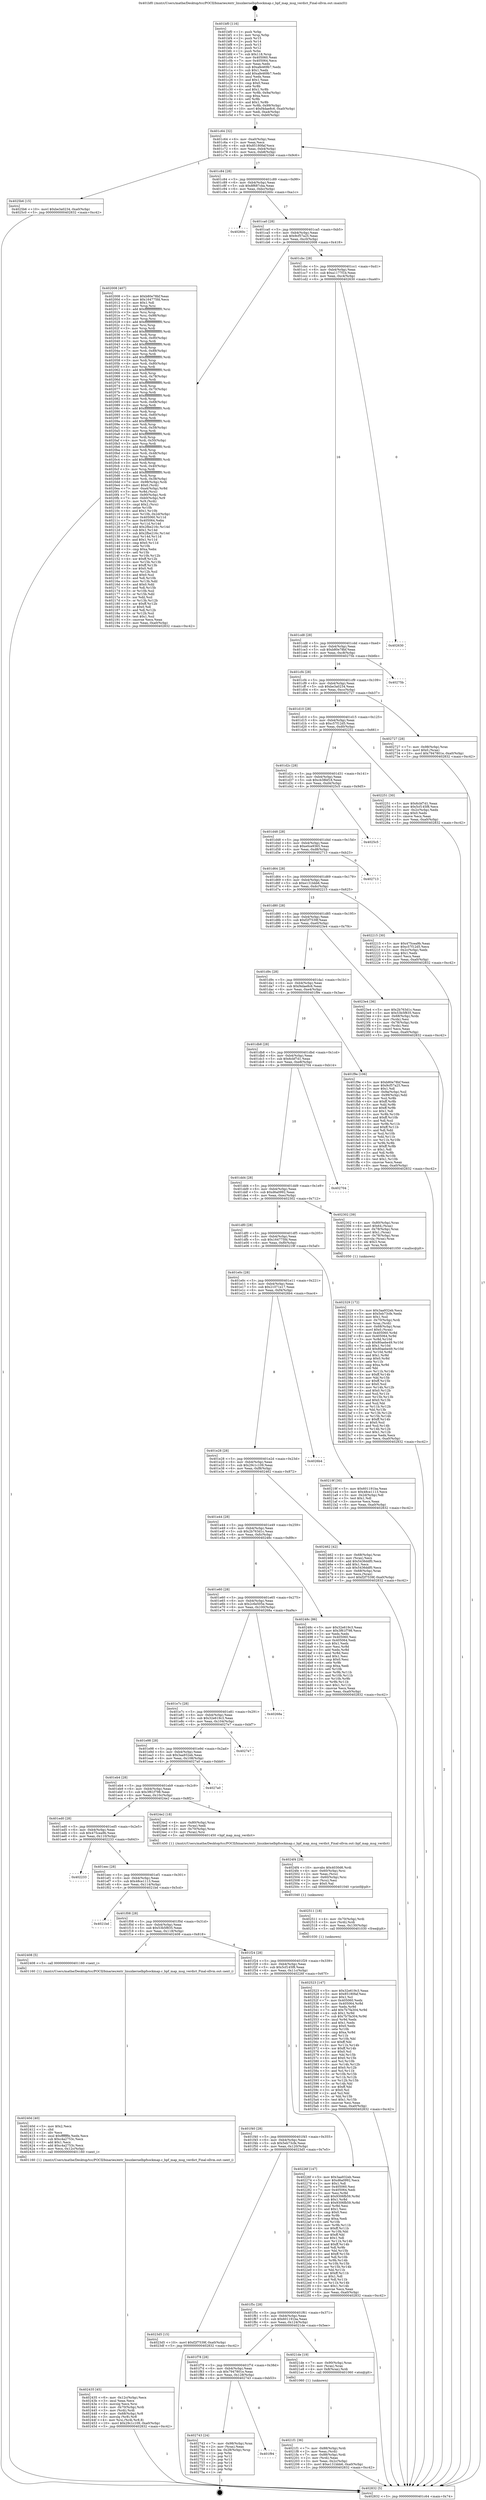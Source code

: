 digraph "0x401bf0" {
  label = "0x401bf0 (/mnt/c/Users/mathe/Desktop/tcc/POCII/binaries/extr_linuxkernelbpfsockmap.c_bpf_map_msg_verdict_Final-ollvm.out::main(0))"
  labelloc = "t"
  node[shape=record]

  Entry [label="",width=0.3,height=0.3,shape=circle,fillcolor=black,style=filled]
  "0x401c64" [label="{
     0x401c64 [32]\l
     | [instrs]\l
     &nbsp;&nbsp;0x401c64 \<+6\>: mov -0xa0(%rbp),%eax\l
     &nbsp;&nbsp;0x401c6a \<+2\>: mov %eax,%ecx\l
     &nbsp;&nbsp;0x401c6c \<+6\>: sub $0x85180faf,%ecx\l
     &nbsp;&nbsp;0x401c72 \<+6\>: mov %eax,-0xb4(%rbp)\l
     &nbsp;&nbsp;0x401c78 \<+6\>: mov %ecx,-0xb8(%rbp)\l
     &nbsp;&nbsp;0x401c7e \<+6\>: je 00000000004025b6 \<main+0x9c6\>\l
  }"]
  "0x4025b6" [label="{
     0x4025b6 [15]\l
     | [instrs]\l
     &nbsp;&nbsp;0x4025b6 \<+10\>: movl $0xbe3a0234,-0xa0(%rbp)\l
     &nbsp;&nbsp;0x4025c0 \<+5\>: jmp 0000000000402832 \<main+0xc42\>\l
  }"]
  "0x401c84" [label="{
     0x401c84 [28]\l
     | [instrs]\l
     &nbsp;&nbsp;0x401c84 \<+5\>: jmp 0000000000401c89 \<main+0x99\>\l
     &nbsp;&nbsp;0x401c89 \<+6\>: mov -0xb4(%rbp),%eax\l
     &nbsp;&nbsp;0x401c8f \<+5\>: sub $0x8f687cba,%eax\l
     &nbsp;&nbsp;0x401c94 \<+6\>: mov %eax,-0xbc(%rbp)\l
     &nbsp;&nbsp;0x401c9a \<+6\>: je 000000000040260c \<main+0xa1c\>\l
  }"]
  Exit [label="",width=0.3,height=0.3,shape=circle,fillcolor=black,style=filled,peripheries=2]
  "0x40260c" [label="{
     0x40260c\l
  }", style=dashed]
  "0x401ca0" [label="{
     0x401ca0 [28]\l
     | [instrs]\l
     &nbsp;&nbsp;0x401ca0 \<+5\>: jmp 0000000000401ca5 \<main+0xb5\>\l
     &nbsp;&nbsp;0x401ca5 \<+6\>: mov -0xb4(%rbp),%eax\l
     &nbsp;&nbsp;0x401cab \<+5\>: sub $0x9cf57a25,%eax\l
     &nbsp;&nbsp;0x401cb0 \<+6\>: mov %eax,-0xc0(%rbp)\l
     &nbsp;&nbsp;0x401cb6 \<+6\>: je 0000000000402008 \<main+0x418\>\l
  }"]
  "0x401f94" [label="{
     0x401f94\l
  }", style=dashed]
  "0x402008" [label="{
     0x402008 [407]\l
     | [instrs]\l
     &nbsp;&nbsp;0x402008 \<+5\>: mov $0xb80e78bf,%eax\l
     &nbsp;&nbsp;0x40200d \<+5\>: mov $0x164775fd,%ecx\l
     &nbsp;&nbsp;0x402012 \<+2\>: mov $0x1,%dl\l
     &nbsp;&nbsp;0x402014 \<+3\>: mov %rsp,%rsi\l
     &nbsp;&nbsp;0x402017 \<+4\>: add $0xfffffffffffffff0,%rsi\l
     &nbsp;&nbsp;0x40201b \<+3\>: mov %rsi,%rsp\l
     &nbsp;&nbsp;0x40201e \<+7\>: mov %rsi,-0x98(%rbp)\l
     &nbsp;&nbsp;0x402025 \<+3\>: mov %rsp,%rsi\l
     &nbsp;&nbsp;0x402028 \<+4\>: add $0xfffffffffffffff0,%rsi\l
     &nbsp;&nbsp;0x40202c \<+3\>: mov %rsi,%rsp\l
     &nbsp;&nbsp;0x40202f \<+3\>: mov %rsp,%rdi\l
     &nbsp;&nbsp;0x402032 \<+4\>: add $0xfffffffffffffff0,%rdi\l
     &nbsp;&nbsp;0x402036 \<+3\>: mov %rdi,%rsp\l
     &nbsp;&nbsp;0x402039 \<+7\>: mov %rdi,-0x90(%rbp)\l
     &nbsp;&nbsp;0x402040 \<+3\>: mov %rsp,%rdi\l
     &nbsp;&nbsp;0x402043 \<+4\>: add $0xfffffffffffffff0,%rdi\l
     &nbsp;&nbsp;0x402047 \<+3\>: mov %rdi,%rsp\l
     &nbsp;&nbsp;0x40204a \<+7\>: mov %rdi,-0x88(%rbp)\l
     &nbsp;&nbsp;0x402051 \<+3\>: mov %rsp,%rdi\l
     &nbsp;&nbsp;0x402054 \<+4\>: add $0xfffffffffffffff0,%rdi\l
     &nbsp;&nbsp;0x402058 \<+3\>: mov %rdi,%rsp\l
     &nbsp;&nbsp;0x40205b \<+4\>: mov %rdi,-0x80(%rbp)\l
     &nbsp;&nbsp;0x40205f \<+3\>: mov %rsp,%rdi\l
     &nbsp;&nbsp;0x402062 \<+4\>: add $0xfffffffffffffff0,%rdi\l
     &nbsp;&nbsp;0x402066 \<+3\>: mov %rdi,%rsp\l
     &nbsp;&nbsp;0x402069 \<+4\>: mov %rdi,-0x78(%rbp)\l
     &nbsp;&nbsp;0x40206d \<+3\>: mov %rsp,%rdi\l
     &nbsp;&nbsp;0x402070 \<+4\>: add $0xfffffffffffffff0,%rdi\l
     &nbsp;&nbsp;0x402074 \<+3\>: mov %rdi,%rsp\l
     &nbsp;&nbsp;0x402077 \<+4\>: mov %rdi,-0x70(%rbp)\l
     &nbsp;&nbsp;0x40207b \<+3\>: mov %rsp,%rdi\l
     &nbsp;&nbsp;0x40207e \<+4\>: add $0xfffffffffffffff0,%rdi\l
     &nbsp;&nbsp;0x402082 \<+3\>: mov %rdi,%rsp\l
     &nbsp;&nbsp;0x402085 \<+4\>: mov %rdi,-0x68(%rbp)\l
     &nbsp;&nbsp;0x402089 \<+3\>: mov %rsp,%rdi\l
     &nbsp;&nbsp;0x40208c \<+4\>: add $0xfffffffffffffff0,%rdi\l
     &nbsp;&nbsp;0x402090 \<+3\>: mov %rdi,%rsp\l
     &nbsp;&nbsp;0x402093 \<+4\>: mov %rdi,-0x60(%rbp)\l
     &nbsp;&nbsp;0x402097 \<+3\>: mov %rsp,%rdi\l
     &nbsp;&nbsp;0x40209a \<+4\>: add $0xfffffffffffffff0,%rdi\l
     &nbsp;&nbsp;0x40209e \<+3\>: mov %rdi,%rsp\l
     &nbsp;&nbsp;0x4020a1 \<+4\>: mov %rdi,-0x58(%rbp)\l
     &nbsp;&nbsp;0x4020a5 \<+3\>: mov %rsp,%rdi\l
     &nbsp;&nbsp;0x4020a8 \<+4\>: add $0xfffffffffffffff0,%rdi\l
     &nbsp;&nbsp;0x4020ac \<+3\>: mov %rdi,%rsp\l
     &nbsp;&nbsp;0x4020af \<+4\>: mov %rdi,-0x50(%rbp)\l
     &nbsp;&nbsp;0x4020b3 \<+3\>: mov %rsp,%rdi\l
     &nbsp;&nbsp;0x4020b6 \<+4\>: add $0xfffffffffffffff0,%rdi\l
     &nbsp;&nbsp;0x4020ba \<+3\>: mov %rdi,%rsp\l
     &nbsp;&nbsp;0x4020bd \<+4\>: mov %rdi,-0x48(%rbp)\l
     &nbsp;&nbsp;0x4020c1 \<+3\>: mov %rsp,%rdi\l
     &nbsp;&nbsp;0x4020c4 \<+4\>: add $0xfffffffffffffff0,%rdi\l
     &nbsp;&nbsp;0x4020c8 \<+3\>: mov %rdi,%rsp\l
     &nbsp;&nbsp;0x4020cb \<+4\>: mov %rdi,-0x40(%rbp)\l
     &nbsp;&nbsp;0x4020cf \<+3\>: mov %rsp,%rdi\l
     &nbsp;&nbsp;0x4020d2 \<+4\>: add $0xfffffffffffffff0,%rdi\l
     &nbsp;&nbsp;0x4020d6 \<+3\>: mov %rdi,%rsp\l
     &nbsp;&nbsp;0x4020d9 \<+4\>: mov %rdi,-0x38(%rbp)\l
     &nbsp;&nbsp;0x4020dd \<+7\>: mov -0x98(%rbp),%rdi\l
     &nbsp;&nbsp;0x4020e4 \<+6\>: movl $0x0,(%rdi)\l
     &nbsp;&nbsp;0x4020ea \<+7\>: mov -0xa4(%rbp),%r8d\l
     &nbsp;&nbsp;0x4020f1 \<+3\>: mov %r8d,(%rsi)\l
     &nbsp;&nbsp;0x4020f4 \<+7\>: mov -0x90(%rbp),%rdi\l
     &nbsp;&nbsp;0x4020fb \<+7\>: mov -0xb0(%rbp),%r9\l
     &nbsp;&nbsp;0x402102 \<+3\>: mov %r9,(%rdi)\l
     &nbsp;&nbsp;0x402105 \<+3\>: cmpl $0x2,(%rsi)\l
     &nbsp;&nbsp;0x402108 \<+4\>: setne %r10b\l
     &nbsp;&nbsp;0x40210c \<+4\>: and $0x1,%r10b\l
     &nbsp;&nbsp;0x402110 \<+4\>: mov %r10b,-0x2d(%rbp)\l
     &nbsp;&nbsp;0x402114 \<+8\>: mov 0x405060,%r11d\l
     &nbsp;&nbsp;0x40211c \<+7\>: mov 0x405064,%ebx\l
     &nbsp;&nbsp;0x402123 \<+3\>: mov %r11d,%r14d\l
     &nbsp;&nbsp;0x402126 \<+7\>: add $0x2fbe216c,%r14d\l
     &nbsp;&nbsp;0x40212d \<+4\>: sub $0x1,%r14d\l
     &nbsp;&nbsp;0x402131 \<+7\>: sub $0x2fbe216c,%r14d\l
     &nbsp;&nbsp;0x402138 \<+4\>: imul %r14d,%r11d\l
     &nbsp;&nbsp;0x40213c \<+4\>: and $0x1,%r11d\l
     &nbsp;&nbsp;0x402140 \<+4\>: cmp $0x0,%r11d\l
     &nbsp;&nbsp;0x402144 \<+4\>: sete %r10b\l
     &nbsp;&nbsp;0x402148 \<+3\>: cmp $0xa,%ebx\l
     &nbsp;&nbsp;0x40214b \<+4\>: setl %r15b\l
     &nbsp;&nbsp;0x40214f \<+3\>: mov %r10b,%r12b\l
     &nbsp;&nbsp;0x402152 \<+4\>: xor $0xff,%r12b\l
     &nbsp;&nbsp;0x402156 \<+3\>: mov %r15b,%r13b\l
     &nbsp;&nbsp;0x402159 \<+4\>: xor $0xff,%r13b\l
     &nbsp;&nbsp;0x40215d \<+3\>: xor $0x0,%dl\l
     &nbsp;&nbsp;0x402160 \<+3\>: mov %r12b,%sil\l
     &nbsp;&nbsp;0x402163 \<+4\>: and $0x0,%sil\l
     &nbsp;&nbsp;0x402167 \<+3\>: and %dl,%r10b\l
     &nbsp;&nbsp;0x40216a \<+3\>: mov %r13b,%dil\l
     &nbsp;&nbsp;0x40216d \<+4\>: and $0x0,%dil\l
     &nbsp;&nbsp;0x402171 \<+3\>: and %dl,%r15b\l
     &nbsp;&nbsp;0x402174 \<+3\>: or %r10b,%sil\l
     &nbsp;&nbsp;0x402177 \<+3\>: or %r15b,%dil\l
     &nbsp;&nbsp;0x40217a \<+3\>: xor %dil,%sil\l
     &nbsp;&nbsp;0x40217d \<+3\>: or %r13b,%r12b\l
     &nbsp;&nbsp;0x402180 \<+4\>: xor $0xff,%r12b\l
     &nbsp;&nbsp;0x402184 \<+3\>: or $0x0,%dl\l
     &nbsp;&nbsp;0x402187 \<+3\>: and %dl,%r12b\l
     &nbsp;&nbsp;0x40218a \<+3\>: or %r12b,%sil\l
     &nbsp;&nbsp;0x40218d \<+4\>: test $0x1,%sil\l
     &nbsp;&nbsp;0x402191 \<+3\>: cmovne %ecx,%eax\l
     &nbsp;&nbsp;0x402194 \<+6\>: mov %eax,-0xa0(%rbp)\l
     &nbsp;&nbsp;0x40219a \<+5\>: jmp 0000000000402832 \<main+0xc42\>\l
  }"]
  "0x401cbc" [label="{
     0x401cbc [28]\l
     | [instrs]\l
     &nbsp;&nbsp;0x401cbc \<+5\>: jmp 0000000000401cc1 \<main+0xd1\>\l
     &nbsp;&nbsp;0x401cc1 \<+6\>: mov -0xb4(%rbp),%eax\l
     &nbsp;&nbsp;0x401cc7 \<+5\>: sub $0xa1177f1b,%eax\l
     &nbsp;&nbsp;0x401ccc \<+6\>: mov %eax,-0xc4(%rbp)\l
     &nbsp;&nbsp;0x401cd2 \<+6\>: je 0000000000402630 \<main+0xa40\>\l
  }"]
  "0x402743" [label="{
     0x402743 [24]\l
     | [instrs]\l
     &nbsp;&nbsp;0x402743 \<+7\>: mov -0x98(%rbp),%rax\l
     &nbsp;&nbsp;0x40274a \<+2\>: mov (%rax),%eax\l
     &nbsp;&nbsp;0x40274c \<+4\>: lea -0x28(%rbp),%rsp\l
     &nbsp;&nbsp;0x402750 \<+1\>: pop %rbx\l
     &nbsp;&nbsp;0x402751 \<+2\>: pop %r12\l
     &nbsp;&nbsp;0x402753 \<+2\>: pop %r13\l
     &nbsp;&nbsp;0x402755 \<+2\>: pop %r14\l
     &nbsp;&nbsp;0x402757 \<+2\>: pop %r15\l
     &nbsp;&nbsp;0x402759 \<+1\>: pop %rbp\l
     &nbsp;&nbsp;0x40275a \<+1\>: ret\l
  }"]
  "0x402630" [label="{
     0x402630\l
  }", style=dashed]
  "0x401cd8" [label="{
     0x401cd8 [28]\l
     | [instrs]\l
     &nbsp;&nbsp;0x401cd8 \<+5\>: jmp 0000000000401cdd \<main+0xed\>\l
     &nbsp;&nbsp;0x401cdd \<+6\>: mov -0xb4(%rbp),%eax\l
     &nbsp;&nbsp;0x401ce3 \<+5\>: sub $0xb80e78bf,%eax\l
     &nbsp;&nbsp;0x401ce8 \<+6\>: mov %eax,-0xc8(%rbp)\l
     &nbsp;&nbsp;0x401cee \<+6\>: je 000000000040275b \<main+0xb6b\>\l
  }"]
  "0x402523" [label="{
     0x402523 [147]\l
     | [instrs]\l
     &nbsp;&nbsp;0x402523 \<+5\>: mov $0x32e619c3,%eax\l
     &nbsp;&nbsp;0x402528 \<+5\>: mov $0x85180faf,%esi\l
     &nbsp;&nbsp;0x40252d \<+2\>: mov $0x1,%cl\l
     &nbsp;&nbsp;0x40252f \<+7\>: mov 0x405060,%edx\l
     &nbsp;&nbsp;0x402536 \<+8\>: mov 0x405064,%r8d\l
     &nbsp;&nbsp;0x40253e \<+3\>: mov %edx,%r9d\l
     &nbsp;&nbsp;0x402541 \<+7\>: add $0x7b7fa304,%r9d\l
     &nbsp;&nbsp;0x402548 \<+4\>: sub $0x1,%r9d\l
     &nbsp;&nbsp;0x40254c \<+7\>: sub $0x7b7fa304,%r9d\l
     &nbsp;&nbsp;0x402553 \<+4\>: imul %r9d,%edx\l
     &nbsp;&nbsp;0x402557 \<+3\>: and $0x1,%edx\l
     &nbsp;&nbsp;0x40255a \<+3\>: cmp $0x0,%edx\l
     &nbsp;&nbsp;0x40255d \<+4\>: sete %r10b\l
     &nbsp;&nbsp;0x402561 \<+4\>: cmp $0xa,%r8d\l
     &nbsp;&nbsp;0x402565 \<+4\>: setl %r11b\l
     &nbsp;&nbsp;0x402569 \<+3\>: mov %r10b,%bl\l
     &nbsp;&nbsp;0x40256c \<+3\>: xor $0xff,%bl\l
     &nbsp;&nbsp;0x40256f \<+3\>: mov %r11b,%r14b\l
     &nbsp;&nbsp;0x402572 \<+4\>: xor $0xff,%r14b\l
     &nbsp;&nbsp;0x402576 \<+3\>: xor $0x0,%cl\l
     &nbsp;&nbsp;0x402579 \<+3\>: mov %bl,%r15b\l
     &nbsp;&nbsp;0x40257c \<+4\>: and $0x0,%r15b\l
     &nbsp;&nbsp;0x402580 \<+3\>: and %cl,%r10b\l
     &nbsp;&nbsp;0x402583 \<+3\>: mov %r14b,%r12b\l
     &nbsp;&nbsp;0x402586 \<+4\>: and $0x0,%r12b\l
     &nbsp;&nbsp;0x40258a \<+3\>: and %cl,%r11b\l
     &nbsp;&nbsp;0x40258d \<+3\>: or %r10b,%r15b\l
     &nbsp;&nbsp;0x402590 \<+3\>: or %r11b,%r12b\l
     &nbsp;&nbsp;0x402593 \<+3\>: xor %r12b,%r15b\l
     &nbsp;&nbsp;0x402596 \<+3\>: or %r14b,%bl\l
     &nbsp;&nbsp;0x402599 \<+3\>: xor $0xff,%bl\l
     &nbsp;&nbsp;0x40259c \<+3\>: or $0x0,%cl\l
     &nbsp;&nbsp;0x40259f \<+2\>: and %cl,%bl\l
     &nbsp;&nbsp;0x4025a1 \<+3\>: or %bl,%r15b\l
     &nbsp;&nbsp;0x4025a4 \<+4\>: test $0x1,%r15b\l
     &nbsp;&nbsp;0x4025a8 \<+3\>: cmovne %esi,%eax\l
     &nbsp;&nbsp;0x4025ab \<+6\>: mov %eax,-0xa0(%rbp)\l
     &nbsp;&nbsp;0x4025b1 \<+5\>: jmp 0000000000402832 \<main+0xc42\>\l
  }"]
  "0x40275b" [label="{
     0x40275b\l
  }", style=dashed]
  "0x401cf4" [label="{
     0x401cf4 [28]\l
     | [instrs]\l
     &nbsp;&nbsp;0x401cf4 \<+5\>: jmp 0000000000401cf9 \<main+0x109\>\l
     &nbsp;&nbsp;0x401cf9 \<+6\>: mov -0xb4(%rbp),%eax\l
     &nbsp;&nbsp;0x401cff \<+5\>: sub $0xbe3a0234,%eax\l
     &nbsp;&nbsp;0x401d04 \<+6\>: mov %eax,-0xcc(%rbp)\l
     &nbsp;&nbsp;0x401d0a \<+6\>: je 0000000000402727 \<main+0xb37\>\l
  }"]
  "0x402511" [label="{
     0x402511 [18]\l
     | [instrs]\l
     &nbsp;&nbsp;0x402511 \<+4\>: mov -0x70(%rbp),%rdi\l
     &nbsp;&nbsp;0x402515 \<+3\>: mov (%rdi),%rdi\l
     &nbsp;&nbsp;0x402518 \<+6\>: mov %eax,-0x130(%rbp)\l
     &nbsp;&nbsp;0x40251e \<+5\>: call 0000000000401030 \<free@plt\>\l
     | [calls]\l
     &nbsp;&nbsp;0x401030 \{1\} (unknown)\l
  }"]
  "0x402727" [label="{
     0x402727 [28]\l
     | [instrs]\l
     &nbsp;&nbsp;0x402727 \<+7\>: mov -0x98(%rbp),%rax\l
     &nbsp;&nbsp;0x40272e \<+6\>: movl $0x0,(%rax)\l
     &nbsp;&nbsp;0x402734 \<+10\>: movl $0x7947801e,-0xa0(%rbp)\l
     &nbsp;&nbsp;0x40273e \<+5\>: jmp 0000000000402832 \<main+0xc42\>\l
  }"]
  "0x401d10" [label="{
     0x401d10 [28]\l
     | [instrs]\l
     &nbsp;&nbsp;0x401d10 \<+5\>: jmp 0000000000401d15 \<main+0x125\>\l
     &nbsp;&nbsp;0x401d15 \<+6\>: mov -0xb4(%rbp),%eax\l
     &nbsp;&nbsp;0x401d1b \<+5\>: sub $0xc57f12d5,%eax\l
     &nbsp;&nbsp;0x401d20 \<+6\>: mov %eax,-0xd0(%rbp)\l
     &nbsp;&nbsp;0x401d26 \<+6\>: je 0000000000402251 \<main+0x661\>\l
  }"]
  "0x4024f4" [label="{
     0x4024f4 [29]\l
     | [instrs]\l
     &nbsp;&nbsp;0x4024f4 \<+10\>: movabs $0x4030d6,%rdi\l
     &nbsp;&nbsp;0x4024fe \<+4\>: mov -0x60(%rbp),%rsi\l
     &nbsp;&nbsp;0x402502 \<+2\>: mov %eax,(%rsi)\l
     &nbsp;&nbsp;0x402504 \<+4\>: mov -0x60(%rbp),%rsi\l
     &nbsp;&nbsp;0x402508 \<+2\>: mov (%rsi),%esi\l
     &nbsp;&nbsp;0x40250a \<+2\>: mov $0x0,%al\l
     &nbsp;&nbsp;0x40250c \<+5\>: call 0000000000401040 \<printf@plt\>\l
     | [calls]\l
     &nbsp;&nbsp;0x401040 \{1\} (unknown)\l
  }"]
  "0x402251" [label="{
     0x402251 [30]\l
     | [instrs]\l
     &nbsp;&nbsp;0x402251 \<+5\>: mov $0x6cbf7d1,%eax\l
     &nbsp;&nbsp;0x402256 \<+5\>: mov $0x5cf145f8,%ecx\l
     &nbsp;&nbsp;0x40225b \<+3\>: mov -0x2c(%rbp),%edx\l
     &nbsp;&nbsp;0x40225e \<+3\>: cmp $0x0,%edx\l
     &nbsp;&nbsp;0x402261 \<+3\>: cmove %ecx,%eax\l
     &nbsp;&nbsp;0x402264 \<+6\>: mov %eax,-0xa0(%rbp)\l
     &nbsp;&nbsp;0x40226a \<+5\>: jmp 0000000000402832 \<main+0xc42\>\l
  }"]
  "0x401d2c" [label="{
     0x401d2c [28]\l
     | [instrs]\l
     &nbsp;&nbsp;0x401d2c \<+5\>: jmp 0000000000401d31 \<main+0x141\>\l
     &nbsp;&nbsp;0x401d31 \<+6\>: mov -0xb4(%rbp),%eax\l
     &nbsp;&nbsp;0x401d37 \<+5\>: sub $0xcb38bf18,%eax\l
     &nbsp;&nbsp;0x401d3c \<+6\>: mov %eax,-0xd4(%rbp)\l
     &nbsp;&nbsp;0x401d42 \<+6\>: je 00000000004025c5 \<main+0x9d5\>\l
  }"]
  "0x402435" [label="{
     0x402435 [45]\l
     | [instrs]\l
     &nbsp;&nbsp;0x402435 \<+6\>: mov -0x12c(%rbp),%ecx\l
     &nbsp;&nbsp;0x40243b \<+3\>: imul %eax,%ecx\l
     &nbsp;&nbsp;0x40243e \<+3\>: movslq %ecx,%rsi\l
     &nbsp;&nbsp;0x402441 \<+4\>: mov -0x70(%rbp),%rdi\l
     &nbsp;&nbsp;0x402445 \<+3\>: mov (%rdi),%rdi\l
     &nbsp;&nbsp;0x402448 \<+4\>: mov -0x68(%rbp),%r8\l
     &nbsp;&nbsp;0x40244c \<+3\>: movslq (%r8),%r8\l
     &nbsp;&nbsp;0x40244f \<+4\>: mov %rsi,(%rdi,%r8,8)\l
     &nbsp;&nbsp;0x402453 \<+10\>: movl $0x29c1c109,-0xa0(%rbp)\l
     &nbsp;&nbsp;0x40245d \<+5\>: jmp 0000000000402832 \<main+0xc42\>\l
  }"]
  "0x4025c5" [label="{
     0x4025c5\l
  }", style=dashed]
  "0x401d48" [label="{
     0x401d48 [28]\l
     | [instrs]\l
     &nbsp;&nbsp;0x401d48 \<+5\>: jmp 0000000000401d4d \<main+0x15d\>\l
     &nbsp;&nbsp;0x401d4d \<+6\>: mov -0xb4(%rbp),%eax\l
     &nbsp;&nbsp;0x401d53 \<+5\>: sub $0xe0ce9365,%eax\l
     &nbsp;&nbsp;0x401d58 \<+6\>: mov %eax,-0xd8(%rbp)\l
     &nbsp;&nbsp;0x401d5e \<+6\>: je 0000000000402713 \<main+0xb23\>\l
  }"]
  "0x40240d" [label="{
     0x40240d [40]\l
     | [instrs]\l
     &nbsp;&nbsp;0x40240d \<+5\>: mov $0x2,%ecx\l
     &nbsp;&nbsp;0x402412 \<+1\>: cltd\l
     &nbsp;&nbsp;0x402413 \<+2\>: idiv %ecx\l
     &nbsp;&nbsp;0x402415 \<+6\>: imul $0xfffffffe,%edx,%ecx\l
     &nbsp;&nbsp;0x40241b \<+6\>: sub $0xc4a2753c,%ecx\l
     &nbsp;&nbsp;0x402421 \<+3\>: add $0x1,%ecx\l
     &nbsp;&nbsp;0x402424 \<+6\>: add $0xc4a2753c,%ecx\l
     &nbsp;&nbsp;0x40242a \<+6\>: mov %ecx,-0x12c(%rbp)\l
     &nbsp;&nbsp;0x402430 \<+5\>: call 0000000000401160 \<next_i\>\l
     | [calls]\l
     &nbsp;&nbsp;0x401160 \{1\} (/mnt/c/Users/mathe/Desktop/tcc/POCII/binaries/extr_linuxkernelbpfsockmap.c_bpf_map_msg_verdict_Final-ollvm.out::next_i)\l
  }"]
  "0x402713" [label="{
     0x402713\l
  }", style=dashed]
  "0x401d64" [label="{
     0x401d64 [28]\l
     | [instrs]\l
     &nbsp;&nbsp;0x401d64 \<+5\>: jmp 0000000000401d69 \<main+0x179\>\l
     &nbsp;&nbsp;0x401d69 \<+6\>: mov -0xb4(%rbp),%eax\l
     &nbsp;&nbsp;0x401d6f \<+5\>: sub $0xe131bbb6,%eax\l
     &nbsp;&nbsp;0x401d74 \<+6\>: mov %eax,-0xdc(%rbp)\l
     &nbsp;&nbsp;0x401d7a \<+6\>: je 0000000000402215 \<main+0x625\>\l
  }"]
  "0x402329" [label="{
     0x402329 [172]\l
     | [instrs]\l
     &nbsp;&nbsp;0x402329 \<+5\>: mov $0x3aa932eb,%ecx\l
     &nbsp;&nbsp;0x40232e \<+5\>: mov $0x5eb73cfe,%edx\l
     &nbsp;&nbsp;0x402333 \<+3\>: mov $0x1,%sil\l
     &nbsp;&nbsp;0x402336 \<+4\>: mov -0x70(%rbp),%rdi\l
     &nbsp;&nbsp;0x40233a \<+3\>: mov %rax,(%rdi)\l
     &nbsp;&nbsp;0x40233d \<+4\>: mov -0x68(%rbp),%rax\l
     &nbsp;&nbsp;0x402341 \<+6\>: movl $0x0,(%rax)\l
     &nbsp;&nbsp;0x402347 \<+8\>: mov 0x405060,%r8d\l
     &nbsp;&nbsp;0x40234f \<+8\>: mov 0x405064,%r9d\l
     &nbsp;&nbsp;0x402357 \<+3\>: mov %r8d,%r10d\l
     &nbsp;&nbsp;0x40235a \<+7\>: sub $0x80aebe49,%r10d\l
     &nbsp;&nbsp;0x402361 \<+4\>: sub $0x1,%r10d\l
     &nbsp;&nbsp;0x402365 \<+7\>: add $0x80aebe49,%r10d\l
     &nbsp;&nbsp;0x40236c \<+4\>: imul %r10d,%r8d\l
     &nbsp;&nbsp;0x402370 \<+4\>: and $0x1,%r8d\l
     &nbsp;&nbsp;0x402374 \<+4\>: cmp $0x0,%r8d\l
     &nbsp;&nbsp;0x402378 \<+4\>: sete %r11b\l
     &nbsp;&nbsp;0x40237c \<+4\>: cmp $0xa,%r9d\l
     &nbsp;&nbsp;0x402380 \<+3\>: setl %bl\l
     &nbsp;&nbsp;0x402383 \<+3\>: mov %r11b,%r14b\l
     &nbsp;&nbsp;0x402386 \<+4\>: xor $0xff,%r14b\l
     &nbsp;&nbsp;0x40238a \<+3\>: mov %bl,%r15b\l
     &nbsp;&nbsp;0x40238d \<+4\>: xor $0xff,%r15b\l
     &nbsp;&nbsp;0x402391 \<+4\>: xor $0x0,%sil\l
     &nbsp;&nbsp;0x402395 \<+3\>: mov %r14b,%r12b\l
     &nbsp;&nbsp;0x402398 \<+4\>: and $0x0,%r12b\l
     &nbsp;&nbsp;0x40239c \<+3\>: and %sil,%r11b\l
     &nbsp;&nbsp;0x40239f \<+3\>: mov %r15b,%r13b\l
     &nbsp;&nbsp;0x4023a2 \<+4\>: and $0x0,%r13b\l
     &nbsp;&nbsp;0x4023a6 \<+3\>: and %sil,%bl\l
     &nbsp;&nbsp;0x4023a9 \<+3\>: or %r11b,%r12b\l
     &nbsp;&nbsp;0x4023ac \<+3\>: or %bl,%r13b\l
     &nbsp;&nbsp;0x4023af \<+3\>: xor %r13b,%r12b\l
     &nbsp;&nbsp;0x4023b2 \<+3\>: or %r15b,%r14b\l
     &nbsp;&nbsp;0x4023b5 \<+4\>: xor $0xff,%r14b\l
     &nbsp;&nbsp;0x4023b9 \<+4\>: or $0x0,%sil\l
     &nbsp;&nbsp;0x4023bd \<+3\>: and %sil,%r14b\l
     &nbsp;&nbsp;0x4023c0 \<+3\>: or %r14b,%r12b\l
     &nbsp;&nbsp;0x4023c3 \<+4\>: test $0x1,%r12b\l
     &nbsp;&nbsp;0x4023c7 \<+3\>: cmovne %edx,%ecx\l
     &nbsp;&nbsp;0x4023ca \<+6\>: mov %ecx,-0xa0(%rbp)\l
     &nbsp;&nbsp;0x4023d0 \<+5\>: jmp 0000000000402832 \<main+0xc42\>\l
  }"]
  "0x402215" [label="{
     0x402215 [30]\l
     | [instrs]\l
     &nbsp;&nbsp;0x402215 \<+5\>: mov $0x475cea9b,%eax\l
     &nbsp;&nbsp;0x40221a \<+5\>: mov $0xc57f12d5,%ecx\l
     &nbsp;&nbsp;0x40221f \<+3\>: mov -0x2c(%rbp),%edx\l
     &nbsp;&nbsp;0x402222 \<+3\>: cmp $0x1,%edx\l
     &nbsp;&nbsp;0x402225 \<+3\>: cmovl %ecx,%eax\l
     &nbsp;&nbsp;0x402228 \<+6\>: mov %eax,-0xa0(%rbp)\l
     &nbsp;&nbsp;0x40222e \<+5\>: jmp 0000000000402832 \<main+0xc42\>\l
  }"]
  "0x401d80" [label="{
     0x401d80 [28]\l
     | [instrs]\l
     &nbsp;&nbsp;0x401d80 \<+5\>: jmp 0000000000401d85 \<main+0x195\>\l
     &nbsp;&nbsp;0x401d85 \<+6\>: mov -0xb4(%rbp),%eax\l
     &nbsp;&nbsp;0x401d8b \<+5\>: sub $0xf2f7539f,%eax\l
     &nbsp;&nbsp;0x401d90 \<+6\>: mov %eax,-0xe0(%rbp)\l
     &nbsp;&nbsp;0x401d96 \<+6\>: je 00000000004023e4 \<main+0x7f4\>\l
  }"]
  "0x4021f1" [label="{
     0x4021f1 [36]\l
     | [instrs]\l
     &nbsp;&nbsp;0x4021f1 \<+7\>: mov -0x88(%rbp),%rdi\l
     &nbsp;&nbsp;0x4021f8 \<+2\>: mov %eax,(%rdi)\l
     &nbsp;&nbsp;0x4021fa \<+7\>: mov -0x88(%rbp),%rdi\l
     &nbsp;&nbsp;0x402201 \<+2\>: mov (%rdi),%eax\l
     &nbsp;&nbsp;0x402203 \<+3\>: mov %eax,-0x2c(%rbp)\l
     &nbsp;&nbsp;0x402206 \<+10\>: movl $0xe131bbb6,-0xa0(%rbp)\l
     &nbsp;&nbsp;0x402210 \<+5\>: jmp 0000000000402832 \<main+0xc42\>\l
  }"]
  "0x4023e4" [label="{
     0x4023e4 [36]\l
     | [instrs]\l
     &nbsp;&nbsp;0x4023e4 \<+5\>: mov $0x2b763d1c,%eax\l
     &nbsp;&nbsp;0x4023e9 \<+5\>: mov $0x53b5f835,%ecx\l
     &nbsp;&nbsp;0x4023ee \<+4\>: mov -0x68(%rbp),%rdx\l
     &nbsp;&nbsp;0x4023f2 \<+2\>: mov (%rdx),%esi\l
     &nbsp;&nbsp;0x4023f4 \<+4\>: mov -0x78(%rbp),%rdx\l
     &nbsp;&nbsp;0x4023f8 \<+2\>: cmp (%rdx),%esi\l
     &nbsp;&nbsp;0x4023fa \<+3\>: cmovl %ecx,%eax\l
     &nbsp;&nbsp;0x4023fd \<+6\>: mov %eax,-0xa0(%rbp)\l
     &nbsp;&nbsp;0x402403 \<+5\>: jmp 0000000000402832 \<main+0xc42\>\l
  }"]
  "0x401d9c" [label="{
     0x401d9c [28]\l
     | [instrs]\l
     &nbsp;&nbsp;0x401d9c \<+5\>: jmp 0000000000401da1 \<main+0x1b1\>\l
     &nbsp;&nbsp;0x401da1 \<+6\>: mov -0xb4(%rbp),%eax\l
     &nbsp;&nbsp;0x401da7 \<+5\>: sub $0xf4dae8c6,%eax\l
     &nbsp;&nbsp;0x401dac \<+6\>: mov %eax,-0xe4(%rbp)\l
     &nbsp;&nbsp;0x401db2 \<+6\>: je 0000000000401f9e \<main+0x3ae\>\l
  }"]
  "0x401f78" [label="{
     0x401f78 [28]\l
     | [instrs]\l
     &nbsp;&nbsp;0x401f78 \<+5\>: jmp 0000000000401f7d \<main+0x38d\>\l
     &nbsp;&nbsp;0x401f7d \<+6\>: mov -0xb4(%rbp),%eax\l
     &nbsp;&nbsp;0x401f83 \<+5\>: sub $0x7947801e,%eax\l
     &nbsp;&nbsp;0x401f88 \<+6\>: mov %eax,-0x128(%rbp)\l
     &nbsp;&nbsp;0x401f8e \<+6\>: je 0000000000402743 \<main+0xb53\>\l
  }"]
  "0x401f9e" [label="{
     0x401f9e [106]\l
     | [instrs]\l
     &nbsp;&nbsp;0x401f9e \<+5\>: mov $0xb80e78bf,%eax\l
     &nbsp;&nbsp;0x401fa3 \<+5\>: mov $0x9cf57a25,%ecx\l
     &nbsp;&nbsp;0x401fa8 \<+2\>: mov $0x1,%dl\l
     &nbsp;&nbsp;0x401faa \<+7\>: mov -0x9a(%rbp),%sil\l
     &nbsp;&nbsp;0x401fb1 \<+7\>: mov -0x99(%rbp),%dil\l
     &nbsp;&nbsp;0x401fb8 \<+3\>: mov %sil,%r8b\l
     &nbsp;&nbsp;0x401fbb \<+4\>: xor $0xff,%r8b\l
     &nbsp;&nbsp;0x401fbf \<+3\>: mov %dil,%r9b\l
     &nbsp;&nbsp;0x401fc2 \<+4\>: xor $0xff,%r9b\l
     &nbsp;&nbsp;0x401fc6 \<+3\>: xor $0x1,%dl\l
     &nbsp;&nbsp;0x401fc9 \<+3\>: mov %r8b,%r10b\l
     &nbsp;&nbsp;0x401fcc \<+4\>: and $0xff,%r10b\l
     &nbsp;&nbsp;0x401fd0 \<+3\>: and %dl,%sil\l
     &nbsp;&nbsp;0x401fd3 \<+3\>: mov %r9b,%r11b\l
     &nbsp;&nbsp;0x401fd6 \<+4\>: and $0xff,%r11b\l
     &nbsp;&nbsp;0x401fda \<+3\>: and %dl,%dil\l
     &nbsp;&nbsp;0x401fdd \<+3\>: or %sil,%r10b\l
     &nbsp;&nbsp;0x401fe0 \<+3\>: or %dil,%r11b\l
     &nbsp;&nbsp;0x401fe3 \<+3\>: xor %r11b,%r10b\l
     &nbsp;&nbsp;0x401fe6 \<+3\>: or %r9b,%r8b\l
     &nbsp;&nbsp;0x401fe9 \<+4\>: xor $0xff,%r8b\l
     &nbsp;&nbsp;0x401fed \<+3\>: or $0x1,%dl\l
     &nbsp;&nbsp;0x401ff0 \<+3\>: and %dl,%r8b\l
     &nbsp;&nbsp;0x401ff3 \<+3\>: or %r8b,%r10b\l
     &nbsp;&nbsp;0x401ff6 \<+4\>: test $0x1,%r10b\l
     &nbsp;&nbsp;0x401ffa \<+3\>: cmovne %ecx,%eax\l
     &nbsp;&nbsp;0x401ffd \<+6\>: mov %eax,-0xa0(%rbp)\l
     &nbsp;&nbsp;0x402003 \<+5\>: jmp 0000000000402832 \<main+0xc42\>\l
  }"]
  "0x401db8" [label="{
     0x401db8 [28]\l
     | [instrs]\l
     &nbsp;&nbsp;0x401db8 \<+5\>: jmp 0000000000401dbd \<main+0x1cd\>\l
     &nbsp;&nbsp;0x401dbd \<+6\>: mov -0xb4(%rbp),%eax\l
     &nbsp;&nbsp;0x401dc3 \<+5\>: sub $0x6cbf7d1,%eax\l
     &nbsp;&nbsp;0x401dc8 \<+6\>: mov %eax,-0xe8(%rbp)\l
     &nbsp;&nbsp;0x401dce \<+6\>: je 0000000000402704 \<main+0xb14\>\l
  }"]
  "0x402832" [label="{
     0x402832 [5]\l
     | [instrs]\l
     &nbsp;&nbsp;0x402832 \<+5\>: jmp 0000000000401c64 \<main+0x74\>\l
  }"]
  "0x401bf0" [label="{
     0x401bf0 [116]\l
     | [instrs]\l
     &nbsp;&nbsp;0x401bf0 \<+1\>: push %rbp\l
     &nbsp;&nbsp;0x401bf1 \<+3\>: mov %rsp,%rbp\l
     &nbsp;&nbsp;0x401bf4 \<+2\>: push %r15\l
     &nbsp;&nbsp;0x401bf6 \<+2\>: push %r14\l
     &nbsp;&nbsp;0x401bf8 \<+2\>: push %r13\l
     &nbsp;&nbsp;0x401bfa \<+2\>: push %r12\l
     &nbsp;&nbsp;0x401bfc \<+1\>: push %rbx\l
     &nbsp;&nbsp;0x401bfd \<+7\>: sub $0x118,%rsp\l
     &nbsp;&nbsp;0x401c04 \<+7\>: mov 0x405060,%eax\l
     &nbsp;&nbsp;0x401c0b \<+7\>: mov 0x405064,%ecx\l
     &nbsp;&nbsp;0x401c12 \<+2\>: mov %eax,%edx\l
     &nbsp;&nbsp;0x401c14 \<+6\>: sub $0xafe469b7,%edx\l
     &nbsp;&nbsp;0x401c1a \<+3\>: sub $0x1,%edx\l
     &nbsp;&nbsp;0x401c1d \<+6\>: add $0xafe469b7,%edx\l
     &nbsp;&nbsp;0x401c23 \<+3\>: imul %edx,%eax\l
     &nbsp;&nbsp;0x401c26 \<+3\>: and $0x1,%eax\l
     &nbsp;&nbsp;0x401c29 \<+3\>: cmp $0x0,%eax\l
     &nbsp;&nbsp;0x401c2c \<+4\>: sete %r8b\l
     &nbsp;&nbsp;0x401c30 \<+4\>: and $0x1,%r8b\l
     &nbsp;&nbsp;0x401c34 \<+7\>: mov %r8b,-0x9a(%rbp)\l
     &nbsp;&nbsp;0x401c3b \<+3\>: cmp $0xa,%ecx\l
     &nbsp;&nbsp;0x401c3e \<+4\>: setl %r8b\l
     &nbsp;&nbsp;0x401c42 \<+4\>: and $0x1,%r8b\l
     &nbsp;&nbsp;0x401c46 \<+7\>: mov %r8b,-0x99(%rbp)\l
     &nbsp;&nbsp;0x401c4d \<+10\>: movl $0xf4dae8c6,-0xa0(%rbp)\l
     &nbsp;&nbsp;0x401c57 \<+6\>: mov %edi,-0xa4(%rbp)\l
     &nbsp;&nbsp;0x401c5d \<+7\>: mov %rsi,-0xb0(%rbp)\l
  }"]
  "0x4021de" [label="{
     0x4021de [19]\l
     | [instrs]\l
     &nbsp;&nbsp;0x4021de \<+7\>: mov -0x90(%rbp),%rax\l
     &nbsp;&nbsp;0x4021e5 \<+3\>: mov (%rax),%rax\l
     &nbsp;&nbsp;0x4021e8 \<+4\>: mov 0x8(%rax),%rdi\l
     &nbsp;&nbsp;0x4021ec \<+5\>: call 0000000000401060 \<atoi@plt\>\l
     | [calls]\l
     &nbsp;&nbsp;0x401060 \{1\} (unknown)\l
  }"]
  "0x401f5c" [label="{
     0x401f5c [28]\l
     | [instrs]\l
     &nbsp;&nbsp;0x401f5c \<+5\>: jmp 0000000000401f61 \<main+0x371\>\l
     &nbsp;&nbsp;0x401f61 \<+6\>: mov -0xb4(%rbp),%eax\l
     &nbsp;&nbsp;0x401f67 \<+5\>: sub $0x601191ba,%eax\l
     &nbsp;&nbsp;0x401f6c \<+6\>: mov %eax,-0x124(%rbp)\l
     &nbsp;&nbsp;0x401f72 \<+6\>: je 00000000004021de \<main+0x5ee\>\l
  }"]
  "0x402704" [label="{
     0x402704\l
  }", style=dashed]
  "0x401dd4" [label="{
     0x401dd4 [28]\l
     | [instrs]\l
     &nbsp;&nbsp;0x401dd4 \<+5\>: jmp 0000000000401dd9 \<main+0x1e9\>\l
     &nbsp;&nbsp;0x401dd9 \<+6\>: mov -0xb4(%rbp),%eax\l
     &nbsp;&nbsp;0x401ddf \<+5\>: sub $0xd6a0992,%eax\l
     &nbsp;&nbsp;0x401de4 \<+6\>: mov %eax,-0xec(%rbp)\l
     &nbsp;&nbsp;0x401dea \<+6\>: je 0000000000402302 \<main+0x712\>\l
  }"]
  "0x4023d5" [label="{
     0x4023d5 [15]\l
     | [instrs]\l
     &nbsp;&nbsp;0x4023d5 \<+10\>: movl $0xf2f7539f,-0xa0(%rbp)\l
     &nbsp;&nbsp;0x4023df \<+5\>: jmp 0000000000402832 \<main+0xc42\>\l
  }"]
  "0x402302" [label="{
     0x402302 [39]\l
     | [instrs]\l
     &nbsp;&nbsp;0x402302 \<+4\>: mov -0x80(%rbp),%rax\l
     &nbsp;&nbsp;0x402306 \<+6\>: movl $0x64,(%rax)\l
     &nbsp;&nbsp;0x40230c \<+4\>: mov -0x78(%rbp),%rax\l
     &nbsp;&nbsp;0x402310 \<+6\>: movl $0x1,(%rax)\l
     &nbsp;&nbsp;0x402316 \<+4\>: mov -0x78(%rbp),%rax\l
     &nbsp;&nbsp;0x40231a \<+3\>: movslq (%rax),%rax\l
     &nbsp;&nbsp;0x40231d \<+4\>: shl $0x3,%rax\l
     &nbsp;&nbsp;0x402321 \<+3\>: mov %rax,%rdi\l
     &nbsp;&nbsp;0x402324 \<+5\>: call 0000000000401050 \<malloc@plt\>\l
     | [calls]\l
     &nbsp;&nbsp;0x401050 \{1\} (unknown)\l
  }"]
  "0x401df0" [label="{
     0x401df0 [28]\l
     | [instrs]\l
     &nbsp;&nbsp;0x401df0 \<+5\>: jmp 0000000000401df5 \<main+0x205\>\l
     &nbsp;&nbsp;0x401df5 \<+6\>: mov -0xb4(%rbp),%eax\l
     &nbsp;&nbsp;0x401dfb \<+5\>: sub $0x164775fd,%eax\l
     &nbsp;&nbsp;0x401e00 \<+6\>: mov %eax,-0xf0(%rbp)\l
     &nbsp;&nbsp;0x401e06 \<+6\>: je 000000000040219f \<main+0x5af\>\l
  }"]
  "0x401f40" [label="{
     0x401f40 [28]\l
     | [instrs]\l
     &nbsp;&nbsp;0x401f40 \<+5\>: jmp 0000000000401f45 \<main+0x355\>\l
     &nbsp;&nbsp;0x401f45 \<+6\>: mov -0xb4(%rbp),%eax\l
     &nbsp;&nbsp;0x401f4b \<+5\>: sub $0x5eb73cfe,%eax\l
     &nbsp;&nbsp;0x401f50 \<+6\>: mov %eax,-0x120(%rbp)\l
     &nbsp;&nbsp;0x401f56 \<+6\>: je 00000000004023d5 \<main+0x7e5\>\l
  }"]
  "0x40219f" [label="{
     0x40219f [30]\l
     | [instrs]\l
     &nbsp;&nbsp;0x40219f \<+5\>: mov $0x601191ba,%eax\l
     &nbsp;&nbsp;0x4021a4 \<+5\>: mov $0x48ce1113,%ecx\l
     &nbsp;&nbsp;0x4021a9 \<+3\>: mov -0x2d(%rbp),%dl\l
     &nbsp;&nbsp;0x4021ac \<+3\>: test $0x1,%dl\l
     &nbsp;&nbsp;0x4021af \<+3\>: cmovne %ecx,%eax\l
     &nbsp;&nbsp;0x4021b2 \<+6\>: mov %eax,-0xa0(%rbp)\l
     &nbsp;&nbsp;0x4021b8 \<+5\>: jmp 0000000000402832 \<main+0xc42\>\l
  }"]
  "0x401e0c" [label="{
     0x401e0c [28]\l
     | [instrs]\l
     &nbsp;&nbsp;0x401e0c \<+5\>: jmp 0000000000401e11 \<main+0x221\>\l
     &nbsp;&nbsp;0x401e11 \<+6\>: mov -0xb4(%rbp),%eax\l
     &nbsp;&nbsp;0x401e17 \<+5\>: sub $0x21071e17,%eax\l
     &nbsp;&nbsp;0x401e1c \<+6\>: mov %eax,-0xf4(%rbp)\l
     &nbsp;&nbsp;0x401e22 \<+6\>: je 00000000004026b4 \<main+0xac4\>\l
  }"]
  "0x40226f" [label="{
     0x40226f [147]\l
     | [instrs]\l
     &nbsp;&nbsp;0x40226f \<+5\>: mov $0x3aa932eb,%eax\l
     &nbsp;&nbsp;0x402274 \<+5\>: mov $0xd6a0992,%ecx\l
     &nbsp;&nbsp;0x402279 \<+2\>: mov $0x1,%dl\l
     &nbsp;&nbsp;0x40227b \<+7\>: mov 0x405060,%esi\l
     &nbsp;&nbsp;0x402282 \<+7\>: mov 0x405064,%edi\l
     &nbsp;&nbsp;0x402289 \<+3\>: mov %esi,%r8d\l
     &nbsp;&nbsp;0x40228c \<+7\>: add $0x9306fb59,%r8d\l
     &nbsp;&nbsp;0x402293 \<+4\>: sub $0x1,%r8d\l
     &nbsp;&nbsp;0x402297 \<+7\>: sub $0x9306fb59,%r8d\l
     &nbsp;&nbsp;0x40229e \<+4\>: imul %r8d,%esi\l
     &nbsp;&nbsp;0x4022a2 \<+3\>: and $0x1,%esi\l
     &nbsp;&nbsp;0x4022a5 \<+3\>: cmp $0x0,%esi\l
     &nbsp;&nbsp;0x4022a8 \<+4\>: sete %r9b\l
     &nbsp;&nbsp;0x4022ac \<+3\>: cmp $0xa,%edi\l
     &nbsp;&nbsp;0x4022af \<+4\>: setl %r10b\l
     &nbsp;&nbsp;0x4022b3 \<+3\>: mov %r9b,%r11b\l
     &nbsp;&nbsp;0x4022b6 \<+4\>: xor $0xff,%r11b\l
     &nbsp;&nbsp;0x4022ba \<+3\>: mov %r10b,%bl\l
     &nbsp;&nbsp;0x4022bd \<+3\>: xor $0xff,%bl\l
     &nbsp;&nbsp;0x4022c0 \<+3\>: xor $0x1,%dl\l
     &nbsp;&nbsp;0x4022c3 \<+3\>: mov %r11b,%r14b\l
     &nbsp;&nbsp;0x4022c6 \<+4\>: and $0xff,%r14b\l
     &nbsp;&nbsp;0x4022ca \<+3\>: and %dl,%r9b\l
     &nbsp;&nbsp;0x4022cd \<+3\>: mov %bl,%r15b\l
     &nbsp;&nbsp;0x4022d0 \<+4\>: and $0xff,%r15b\l
     &nbsp;&nbsp;0x4022d4 \<+3\>: and %dl,%r10b\l
     &nbsp;&nbsp;0x4022d7 \<+3\>: or %r9b,%r14b\l
     &nbsp;&nbsp;0x4022da \<+3\>: or %r10b,%r15b\l
     &nbsp;&nbsp;0x4022dd \<+3\>: xor %r15b,%r14b\l
     &nbsp;&nbsp;0x4022e0 \<+3\>: or %bl,%r11b\l
     &nbsp;&nbsp;0x4022e3 \<+4\>: xor $0xff,%r11b\l
     &nbsp;&nbsp;0x4022e7 \<+3\>: or $0x1,%dl\l
     &nbsp;&nbsp;0x4022ea \<+3\>: and %dl,%r11b\l
     &nbsp;&nbsp;0x4022ed \<+3\>: or %r11b,%r14b\l
     &nbsp;&nbsp;0x4022f0 \<+4\>: test $0x1,%r14b\l
     &nbsp;&nbsp;0x4022f4 \<+3\>: cmovne %ecx,%eax\l
     &nbsp;&nbsp;0x4022f7 \<+6\>: mov %eax,-0xa0(%rbp)\l
     &nbsp;&nbsp;0x4022fd \<+5\>: jmp 0000000000402832 \<main+0xc42\>\l
  }"]
  "0x4026b4" [label="{
     0x4026b4\l
  }", style=dashed]
  "0x401e28" [label="{
     0x401e28 [28]\l
     | [instrs]\l
     &nbsp;&nbsp;0x401e28 \<+5\>: jmp 0000000000401e2d \<main+0x23d\>\l
     &nbsp;&nbsp;0x401e2d \<+6\>: mov -0xb4(%rbp),%eax\l
     &nbsp;&nbsp;0x401e33 \<+5\>: sub $0x29c1c109,%eax\l
     &nbsp;&nbsp;0x401e38 \<+6\>: mov %eax,-0xf8(%rbp)\l
     &nbsp;&nbsp;0x401e3e \<+6\>: je 0000000000402462 \<main+0x872\>\l
  }"]
  "0x401f24" [label="{
     0x401f24 [28]\l
     | [instrs]\l
     &nbsp;&nbsp;0x401f24 \<+5\>: jmp 0000000000401f29 \<main+0x339\>\l
     &nbsp;&nbsp;0x401f29 \<+6\>: mov -0xb4(%rbp),%eax\l
     &nbsp;&nbsp;0x401f2f \<+5\>: sub $0x5cf145f8,%eax\l
     &nbsp;&nbsp;0x401f34 \<+6\>: mov %eax,-0x11c(%rbp)\l
     &nbsp;&nbsp;0x401f3a \<+6\>: je 000000000040226f \<main+0x67f\>\l
  }"]
  "0x402462" [label="{
     0x402462 [42]\l
     | [instrs]\l
     &nbsp;&nbsp;0x402462 \<+4\>: mov -0x68(%rbp),%rax\l
     &nbsp;&nbsp;0x402466 \<+2\>: mov (%rax),%ecx\l
     &nbsp;&nbsp;0x402468 \<+6\>: add $0x5436ddf0,%ecx\l
     &nbsp;&nbsp;0x40246e \<+3\>: add $0x1,%ecx\l
     &nbsp;&nbsp;0x402471 \<+6\>: sub $0x5436ddf0,%ecx\l
     &nbsp;&nbsp;0x402477 \<+4\>: mov -0x68(%rbp),%rax\l
     &nbsp;&nbsp;0x40247b \<+2\>: mov %ecx,(%rax)\l
     &nbsp;&nbsp;0x40247d \<+10\>: movl $0xf2f7539f,-0xa0(%rbp)\l
     &nbsp;&nbsp;0x402487 \<+5\>: jmp 0000000000402832 \<main+0xc42\>\l
  }"]
  "0x401e44" [label="{
     0x401e44 [28]\l
     | [instrs]\l
     &nbsp;&nbsp;0x401e44 \<+5\>: jmp 0000000000401e49 \<main+0x259\>\l
     &nbsp;&nbsp;0x401e49 \<+6\>: mov -0xb4(%rbp),%eax\l
     &nbsp;&nbsp;0x401e4f \<+5\>: sub $0x2b763d1c,%eax\l
     &nbsp;&nbsp;0x401e54 \<+6\>: mov %eax,-0xfc(%rbp)\l
     &nbsp;&nbsp;0x401e5a \<+6\>: je 000000000040248c \<main+0x89c\>\l
  }"]
  "0x402408" [label="{
     0x402408 [5]\l
     | [instrs]\l
     &nbsp;&nbsp;0x402408 \<+5\>: call 0000000000401160 \<next_i\>\l
     | [calls]\l
     &nbsp;&nbsp;0x401160 \{1\} (/mnt/c/Users/mathe/Desktop/tcc/POCII/binaries/extr_linuxkernelbpfsockmap.c_bpf_map_msg_verdict_Final-ollvm.out::next_i)\l
  }"]
  "0x40248c" [label="{
     0x40248c [86]\l
     | [instrs]\l
     &nbsp;&nbsp;0x40248c \<+5\>: mov $0x32e619c3,%eax\l
     &nbsp;&nbsp;0x402491 \<+5\>: mov $0x3f61f798,%ecx\l
     &nbsp;&nbsp;0x402496 \<+2\>: xor %edx,%edx\l
     &nbsp;&nbsp;0x402498 \<+7\>: mov 0x405060,%esi\l
     &nbsp;&nbsp;0x40249f \<+7\>: mov 0x405064,%edi\l
     &nbsp;&nbsp;0x4024a6 \<+3\>: sub $0x1,%edx\l
     &nbsp;&nbsp;0x4024a9 \<+3\>: mov %esi,%r8d\l
     &nbsp;&nbsp;0x4024ac \<+3\>: add %edx,%r8d\l
     &nbsp;&nbsp;0x4024af \<+4\>: imul %r8d,%esi\l
     &nbsp;&nbsp;0x4024b3 \<+3\>: and $0x1,%esi\l
     &nbsp;&nbsp;0x4024b6 \<+3\>: cmp $0x0,%esi\l
     &nbsp;&nbsp;0x4024b9 \<+4\>: sete %r9b\l
     &nbsp;&nbsp;0x4024bd \<+3\>: cmp $0xa,%edi\l
     &nbsp;&nbsp;0x4024c0 \<+4\>: setl %r10b\l
     &nbsp;&nbsp;0x4024c4 \<+3\>: mov %r9b,%r11b\l
     &nbsp;&nbsp;0x4024c7 \<+3\>: and %r10b,%r11b\l
     &nbsp;&nbsp;0x4024ca \<+3\>: xor %r10b,%r9b\l
     &nbsp;&nbsp;0x4024cd \<+3\>: or %r9b,%r11b\l
     &nbsp;&nbsp;0x4024d0 \<+4\>: test $0x1,%r11b\l
     &nbsp;&nbsp;0x4024d4 \<+3\>: cmovne %ecx,%eax\l
     &nbsp;&nbsp;0x4024d7 \<+6\>: mov %eax,-0xa0(%rbp)\l
     &nbsp;&nbsp;0x4024dd \<+5\>: jmp 0000000000402832 \<main+0xc42\>\l
  }"]
  "0x401e60" [label="{
     0x401e60 [28]\l
     | [instrs]\l
     &nbsp;&nbsp;0x401e60 \<+5\>: jmp 0000000000401e65 \<main+0x275\>\l
     &nbsp;&nbsp;0x401e65 \<+6\>: mov -0xb4(%rbp),%eax\l
     &nbsp;&nbsp;0x401e6b \<+5\>: sub $0x2c6e505e,%eax\l
     &nbsp;&nbsp;0x401e70 \<+6\>: mov %eax,-0x100(%rbp)\l
     &nbsp;&nbsp;0x401e76 \<+6\>: je 000000000040268a \<main+0xa9a\>\l
  }"]
  "0x401f08" [label="{
     0x401f08 [28]\l
     | [instrs]\l
     &nbsp;&nbsp;0x401f08 \<+5\>: jmp 0000000000401f0d \<main+0x31d\>\l
     &nbsp;&nbsp;0x401f0d \<+6\>: mov -0xb4(%rbp),%eax\l
     &nbsp;&nbsp;0x401f13 \<+5\>: sub $0x53b5f835,%eax\l
     &nbsp;&nbsp;0x401f18 \<+6\>: mov %eax,-0x118(%rbp)\l
     &nbsp;&nbsp;0x401f1e \<+6\>: je 0000000000402408 \<main+0x818\>\l
  }"]
  "0x40268a" [label="{
     0x40268a\l
  }", style=dashed]
  "0x401e7c" [label="{
     0x401e7c [28]\l
     | [instrs]\l
     &nbsp;&nbsp;0x401e7c \<+5\>: jmp 0000000000401e81 \<main+0x291\>\l
     &nbsp;&nbsp;0x401e81 \<+6\>: mov -0xb4(%rbp),%eax\l
     &nbsp;&nbsp;0x401e87 \<+5\>: sub $0x32e619c3,%eax\l
     &nbsp;&nbsp;0x401e8c \<+6\>: mov %eax,-0x104(%rbp)\l
     &nbsp;&nbsp;0x401e92 \<+6\>: je 00000000004027e7 \<main+0xbf7\>\l
  }"]
  "0x4021bd" [label="{
     0x4021bd\l
  }", style=dashed]
  "0x4027e7" [label="{
     0x4027e7\l
  }", style=dashed]
  "0x401e98" [label="{
     0x401e98 [28]\l
     | [instrs]\l
     &nbsp;&nbsp;0x401e98 \<+5\>: jmp 0000000000401e9d \<main+0x2ad\>\l
     &nbsp;&nbsp;0x401e9d \<+6\>: mov -0xb4(%rbp),%eax\l
     &nbsp;&nbsp;0x401ea3 \<+5\>: sub $0x3aa932eb,%eax\l
     &nbsp;&nbsp;0x401ea8 \<+6\>: mov %eax,-0x108(%rbp)\l
     &nbsp;&nbsp;0x401eae \<+6\>: je 00000000004027a0 \<main+0xbb0\>\l
  }"]
  "0x401eec" [label="{
     0x401eec [28]\l
     | [instrs]\l
     &nbsp;&nbsp;0x401eec \<+5\>: jmp 0000000000401ef1 \<main+0x301\>\l
     &nbsp;&nbsp;0x401ef1 \<+6\>: mov -0xb4(%rbp),%eax\l
     &nbsp;&nbsp;0x401ef7 \<+5\>: sub $0x48ce1113,%eax\l
     &nbsp;&nbsp;0x401efc \<+6\>: mov %eax,-0x114(%rbp)\l
     &nbsp;&nbsp;0x401f02 \<+6\>: je 00000000004021bd \<main+0x5cd\>\l
  }"]
  "0x4027a0" [label="{
     0x4027a0\l
  }", style=dashed]
  "0x401eb4" [label="{
     0x401eb4 [28]\l
     | [instrs]\l
     &nbsp;&nbsp;0x401eb4 \<+5\>: jmp 0000000000401eb9 \<main+0x2c9\>\l
     &nbsp;&nbsp;0x401eb9 \<+6\>: mov -0xb4(%rbp),%eax\l
     &nbsp;&nbsp;0x401ebf \<+5\>: sub $0x3f61f798,%eax\l
     &nbsp;&nbsp;0x401ec4 \<+6\>: mov %eax,-0x10c(%rbp)\l
     &nbsp;&nbsp;0x401eca \<+6\>: je 00000000004024e2 \<main+0x8f2\>\l
  }"]
  "0x402233" [label="{
     0x402233\l
  }", style=dashed]
  "0x4024e2" [label="{
     0x4024e2 [18]\l
     | [instrs]\l
     &nbsp;&nbsp;0x4024e2 \<+4\>: mov -0x80(%rbp),%rax\l
     &nbsp;&nbsp;0x4024e6 \<+2\>: mov (%rax),%edi\l
     &nbsp;&nbsp;0x4024e8 \<+4\>: mov -0x70(%rbp),%rax\l
     &nbsp;&nbsp;0x4024ec \<+3\>: mov (%rax),%rsi\l
     &nbsp;&nbsp;0x4024ef \<+5\>: call 0000000000401450 \<bpf_map_msg_verdict\>\l
     | [calls]\l
     &nbsp;&nbsp;0x401450 \{1\} (/mnt/c/Users/mathe/Desktop/tcc/POCII/binaries/extr_linuxkernelbpfsockmap.c_bpf_map_msg_verdict_Final-ollvm.out::bpf_map_msg_verdict)\l
  }"]
  "0x401ed0" [label="{
     0x401ed0 [28]\l
     | [instrs]\l
     &nbsp;&nbsp;0x401ed0 \<+5\>: jmp 0000000000401ed5 \<main+0x2e5\>\l
     &nbsp;&nbsp;0x401ed5 \<+6\>: mov -0xb4(%rbp),%eax\l
     &nbsp;&nbsp;0x401edb \<+5\>: sub $0x475cea9b,%eax\l
     &nbsp;&nbsp;0x401ee0 \<+6\>: mov %eax,-0x110(%rbp)\l
     &nbsp;&nbsp;0x401ee6 \<+6\>: je 0000000000402233 \<main+0x643\>\l
  }"]
  Entry -> "0x401bf0" [label=" 1"]
  "0x401c64" -> "0x4025b6" [label=" 1"]
  "0x401c64" -> "0x401c84" [label=" 17"]
  "0x402743" -> Exit [label=" 1"]
  "0x401c84" -> "0x40260c" [label=" 0"]
  "0x401c84" -> "0x401ca0" [label=" 17"]
  "0x401f78" -> "0x401f94" [label=" 0"]
  "0x401ca0" -> "0x402008" [label=" 1"]
  "0x401ca0" -> "0x401cbc" [label=" 16"]
  "0x401f78" -> "0x402743" [label=" 1"]
  "0x401cbc" -> "0x402630" [label=" 0"]
  "0x401cbc" -> "0x401cd8" [label=" 16"]
  "0x402727" -> "0x402832" [label=" 1"]
  "0x401cd8" -> "0x40275b" [label=" 0"]
  "0x401cd8" -> "0x401cf4" [label=" 16"]
  "0x4025b6" -> "0x402832" [label=" 1"]
  "0x401cf4" -> "0x402727" [label=" 1"]
  "0x401cf4" -> "0x401d10" [label=" 15"]
  "0x402523" -> "0x402832" [label=" 1"]
  "0x401d10" -> "0x402251" [label=" 1"]
  "0x401d10" -> "0x401d2c" [label=" 14"]
  "0x402511" -> "0x402523" [label=" 1"]
  "0x401d2c" -> "0x4025c5" [label=" 0"]
  "0x401d2c" -> "0x401d48" [label=" 14"]
  "0x4024f4" -> "0x402511" [label=" 1"]
  "0x401d48" -> "0x402713" [label=" 0"]
  "0x401d48" -> "0x401d64" [label=" 14"]
  "0x4024e2" -> "0x4024f4" [label=" 1"]
  "0x401d64" -> "0x402215" [label=" 1"]
  "0x401d64" -> "0x401d80" [label=" 13"]
  "0x40248c" -> "0x402832" [label=" 1"]
  "0x401d80" -> "0x4023e4" [label=" 2"]
  "0x401d80" -> "0x401d9c" [label=" 11"]
  "0x402462" -> "0x402832" [label=" 1"]
  "0x401d9c" -> "0x401f9e" [label=" 1"]
  "0x401d9c" -> "0x401db8" [label=" 10"]
  "0x401f9e" -> "0x402832" [label=" 1"]
  "0x401bf0" -> "0x401c64" [label=" 1"]
  "0x402832" -> "0x401c64" [label=" 17"]
  "0x402435" -> "0x402832" [label=" 1"]
  "0x402008" -> "0x402832" [label=" 1"]
  "0x40240d" -> "0x402435" [label=" 1"]
  "0x401db8" -> "0x402704" [label=" 0"]
  "0x401db8" -> "0x401dd4" [label=" 10"]
  "0x4023e4" -> "0x402832" [label=" 2"]
  "0x401dd4" -> "0x402302" [label=" 1"]
  "0x401dd4" -> "0x401df0" [label=" 9"]
  "0x4023d5" -> "0x402832" [label=" 1"]
  "0x401df0" -> "0x40219f" [label=" 1"]
  "0x401df0" -> "0x401e0c" [label=" 8"]
  "0x40219f" -> "0x402832" [label=" 1"]
  "0x402302" -> "0x402329" [label=" 1"]
  "0x401e0c" -> "0x4026b4" [label=" 0"]
  "0x401e0c" -> "0x401e28" [label=" 8"]
  "0x40226f" -> "0x402832" [label=" 1"]
  "0x401e28" -> "0x402462" [label=" 1"]
  "0x401e28" -> "0x401e44" [label=" 7"]
  "0x402215" -> "0x402832" [label=" 1"]
  "0x401e44" -> "0x40248c" [label=" 1"]
  "0x401e44" -> "0x401e60" [label=" 6"]
  "0x4021f1" -> "0x402832" [label=" 1"]
  "0x401e60" -> "0x40268a" [label=" 0"]
  "0x401e60" -> "0x401e7c" [label=" 6"]
  "0x401f5c" -> "0x401f78" [label=" 1"]
  "0x401e7c" -> "0x4027e7" [label=" 0"]
  "0x401e7c" -> "0x401e98" [label=" 6"]
  "0x401f5c" -> "0x4021de" [label=" 1"]
  "0x401e98" -> "0x4027a0" [label=" 0"]
  "0x401e98" -> "0x401eb4" [label=" 6"]
  "0x401f40" -> "0x401f5c" [label=" 2"]
  "0x401eb4" -> "0x4024e2" [label=" 1"]
  "0x401eb4" -> "0x401ed0" [label=" 5"]
  "0x401f40" -> "0x4023d5" [label=" 1"]
  "0x401ed0" -> "0x402233" [label=" 0"]
  "0x401ed0" -> "0x401eec" [label=" 5"]
  "0x402408" -> "0x40240d" [label=" 1"]
  "0x401eec" -> "0x4021bd" [label=" 0"]
  "0x401eec" -> "0x401f08" [label=" 5"]
  "0x4021de" -> "0x4021f1" [label=" 1"]
  "0x401f08" -> "0x402408" [label=" 1"]
  "0x401f08" -> "0x401f24" [label=" 4"]
  "0x402251" -> "0x402832" [label=" 1"]
  "0x401f24" -> "0x40226f" [label=" 1"]
  "0x401f24" -> "0x401f40" [label=" 3"]
  "0x402329" -> "0x402832" [label=" 1"]
}
